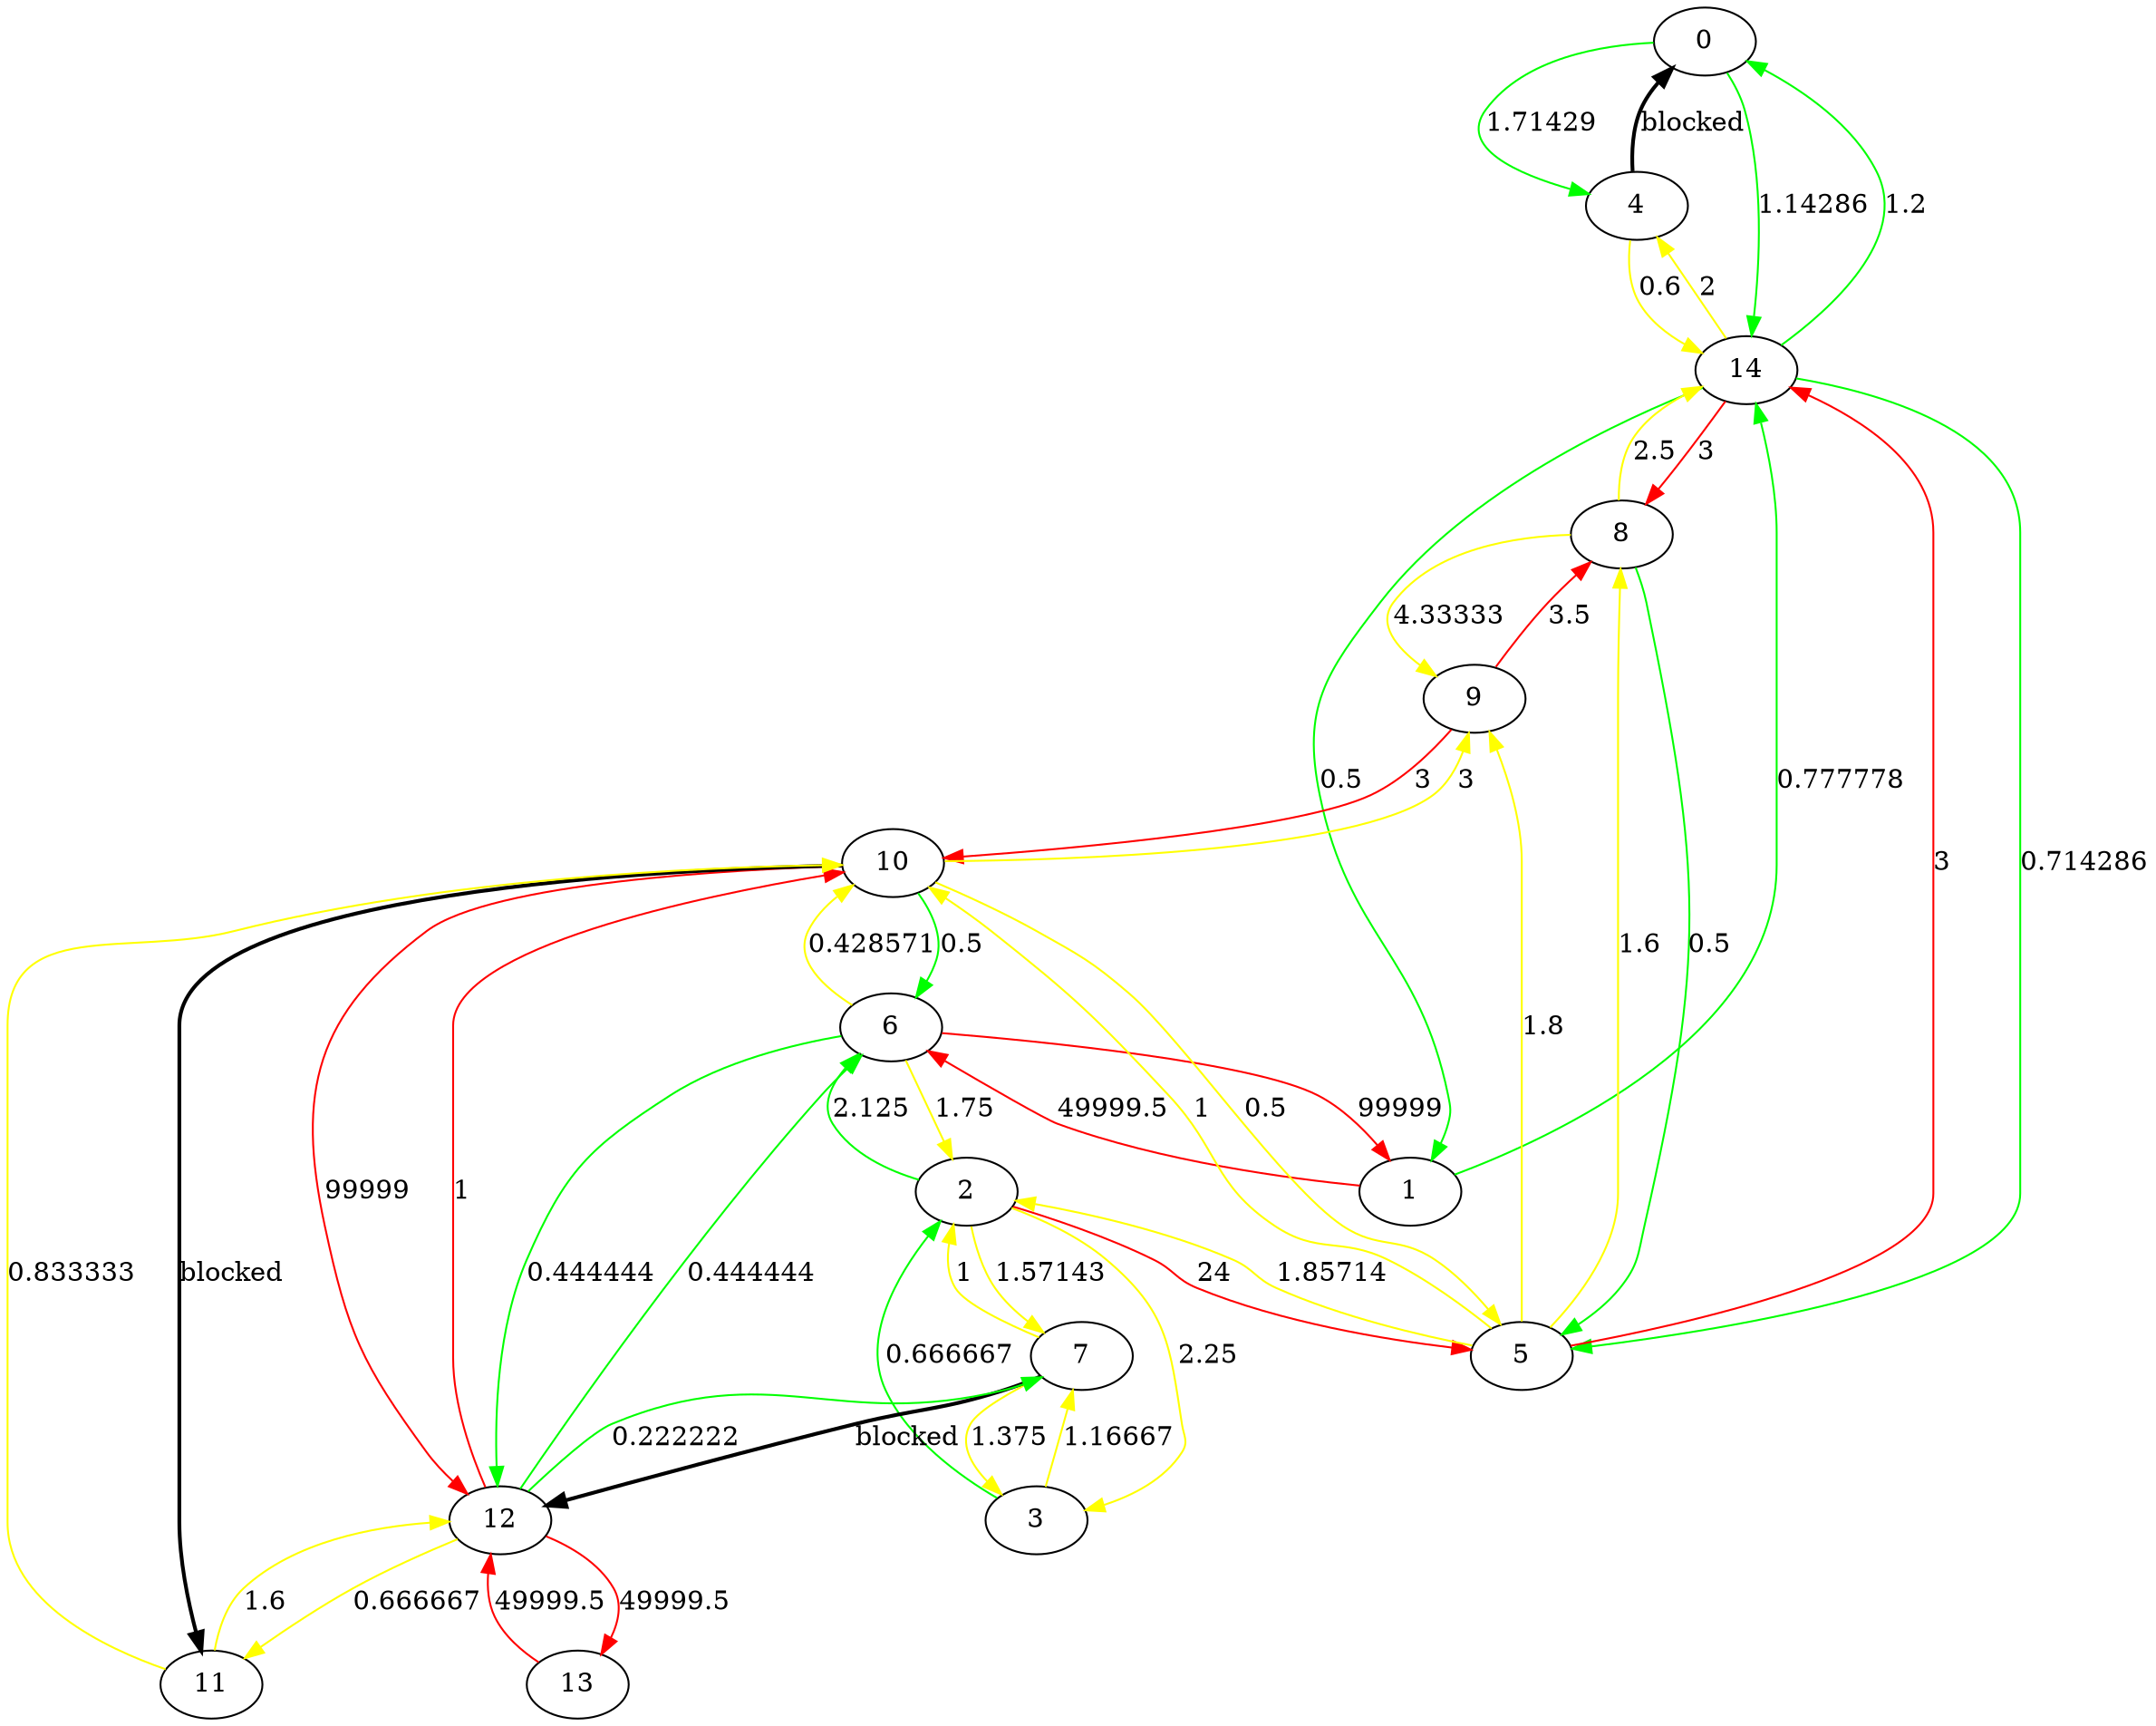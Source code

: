 digraph Test {
0 -> 4[label="1.71429",color= green, penwidth="1"];
0 -> 14[label="1.14286",color= green, penwidth="1"];
1 -> 6[label="49999.5",color= red, penwidth="1"];
1 -> 14[label="0.777778",color= green, penwidth="1"];
2 -> 3[label="2.25",color= yellow, penwidth="1"];
2 -> 5[label="24",color= red, penwidth="1"];
2 -> 6[label="2.125",color= green, penwidth="1"];
2 -> 7[label="1.57143",color= yellow, penwidth="1"];
3 -> 2[label="0.666667",color= green, penwidth="1"];
3 -> 7[label="1.16667",color= yellow, penwidth="1"];
4 -> 0[label="blocked",color= black, penwidth="2"];
4 -> 14[label="0.6",color= yellow, penwidth="1"];
5 -> 2[label="1.85714",color= yellow, penwidth="1"];
5 -> 8[label="1.6",color= yellow, penwidth="1"];
5 -> 9[label="1.8",color= yellow, penwidth="1"];
5 -> 10[label="1",color= yellow, penwidth="1"];
5 -> 14[label="3",color= red, penwidth="1"];
6 -> 1[label="99999",color= red, penwidth="1"];
6 -> 2[label="1.75",color= yellow, penwidth="1"];
6 -> 10[label="0.428571",color= yellow, penwidth="1"];
6 -> 12[label="0.444444",color= green, penwidth="1"];
7 -> 2[label="1",color= yellow, penwidth="1"];
7 -> 3[label="1.375",color= yellow, penwidth="1"];
7 -> 12[label="blocked",color= black, penwidth="2"];
8 -> 5[label="0.5",color= green, penwidth="1"];
8 -> 9[label="4.33333",color= yellow, penwidth="1"];
8 -> 14[label="2.5",color= yellow, penwidth="1"];
9 -> 8[label="3.5",color= red, penwidth="1"];
9 -> 10[label="3",color= red, penwidth="1"];
10 -> 5[label="0.5",color= yellow, penwidth="1"];
10 -> 6[label="0.5",color= green, penwidth="1"];
10 -> 9[label="3",color= yellow, penwidth="1"];
10 -> 11[label="blocked",color= black, penwidth="2"];
10 -> 12[label="99999",color= red, penwidth="1"];
11 -> 10[label="0.833333",color= yellow, penwidth="1"];
11 -> 12[label="1.6",color= yellow, penwidth="1"];
12 -> 6[label="0.444444",color= green, penwidth="1"];
12 -> 7[label="0.222222",color= green, penwidth="1"];
12 -> 10[label="1",color= red, penwidth="1"];
12 -> 11[label="0.666667",color= yellow, penwidth="1"];
12 -> 13[label="49999.5",color= red, penwidth="1"];
13 -> 12[label="49999.5",color= red, penwidth="1"];
14 -> 0[label="1.2",color= green, penwidth="1"];
14 -> 1[label="0.5",color= green, penwidth="1"];
14 -> 4[label="2",color= yellow, penwidth="1"];
14 -> 5[label="0.714286",color= green, penwidth="1"];
14 -> 8[label="3",color= red, penwidth="1"];
}